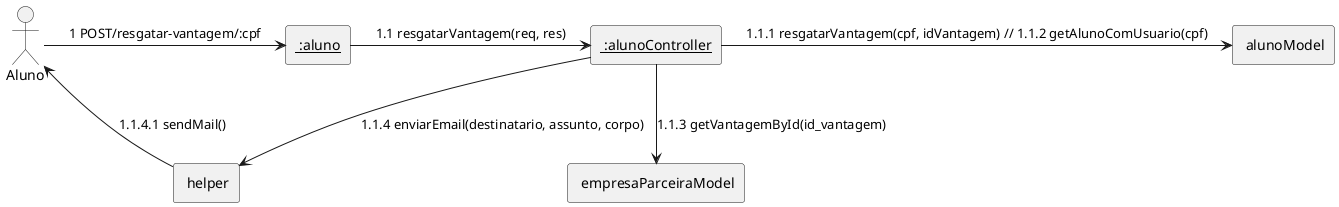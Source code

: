 @startuml
skinparam linestyle ortho
actor "Aluno" as aluno
rectangle "<u> :aluno" as routes
rectangle "<u> :alunoController" as controller
rectangle " alunoModel" as model
rectangle " empresaParceiraModel" as parceiramodel
rectangle " helper" as helper

aluno -right-> routes: 1 POST/resgatar-vantagem/:cpf 
routes -right-> controller: 1.1 resgatarVantagem(req, res) 
controller -right-> model: 1.1.1 resgatarVantagem(cpf, idVantagem) // 1.1.2 getAlunoComUsuario(cpf) 
controller --> parceiramodel: 1.1.3 getVantagemById(id_vantagem)
controller --> helper: 1.1.4 enviarEmail(destinatario, assunto, corpo)
helper --> aluno: 1.1.4.1 sendMail()
@enduml
